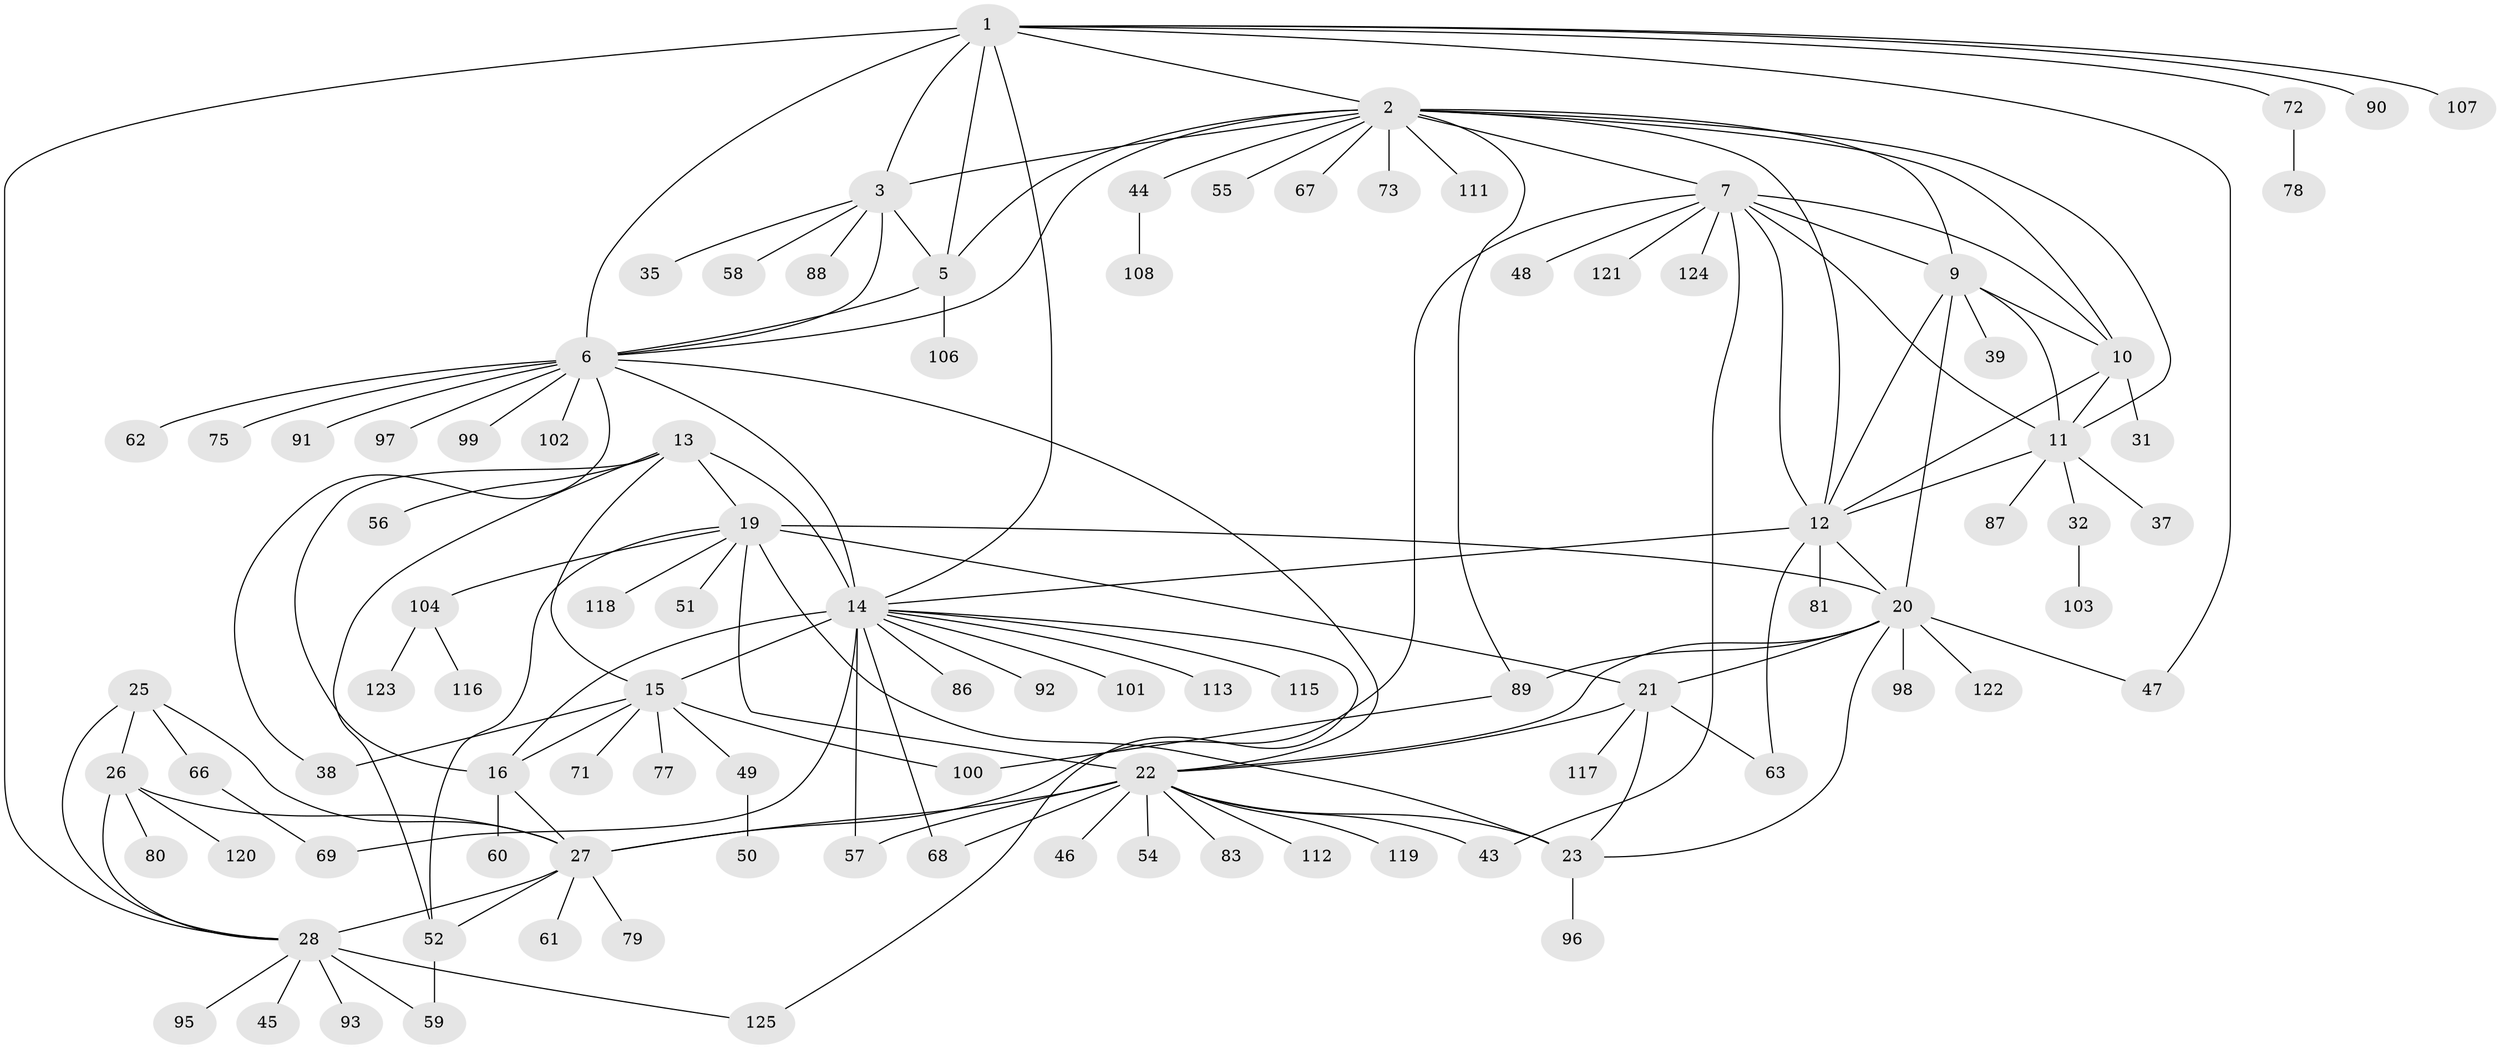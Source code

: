 // original degree distribution, {7: 0.072, 10: 0.032, 9: 0.056, 14: 0.008, 11: 0.024, 8: 0.024, 6: 0.016, 16: 0.008, 1: 0.56, 3: 0.04, 2: 0.152, 4: 0.008}
// Generated by graph-tools (version 1.1) at 2025/42/03/06/25 10:42:11]
// undirected, 98 vertices, 146 edges
graph export_dot {
graph [start="1"]
  node [color=gray90,style=filled];
  1 [super="+4"];
  2 [super="+8"];
  3 [super="+53"];
  5 [super="+110"];
  6 [super="+42"];
  7 [super="+82"];
  9 [super="+114"];
  10 [super="+94"];
  11 [super="+85"];
  12 [super="+74"];
  13 [super="+17"];
  14 [super="+18"];
  15 [super="+33"];
  16 [super="+84"];
  19 [super="+24"];
  20 [super="+41"];
  21 [super="+65"];
  22 [super="+34"];
  23 [super="+76"];
  25 [super="+40"];
  26;
  27 [super="+29"];
  28 [super="+30"];
  31;
  32 [super="+70"];
  35 [super="+36"];
  37;
  38;
  39;
  43;
  44;
  45;
  46;
  47;
  48;
  49;
  50;
  51;
  52 [super="+64"];
  54;
  55;
  56;
  57;
  58;
  59;
  60;
  61;
  62;
  63;
  66;
  67;
  68;
  69;
  71;
  72;
  73;
  75;
  77;
  78;
  79;
  80;
  81;
  83;
  86;
  87;
  88;
  89;
  90;
  91;
  92;
  93;
  95;
  96;
  97;
  98;
  99;
  100 [super="+109"];
  101;
  102;
  103;
  104 [super="+105"];
  106;
  107;
  108;
  111;
  112;
  113;
  115;
  116;
  117;
  118;
  119;
  120;
  121;
  122;
  123;
  124;
  125;
  1 -- 2 [weight=2];
  1 -- 3 [weight=2];
  1 -- 5 [weight=2];
  1 -- 6 [weight=2];
  1 -- 47;
  1 -- 72;
  1 -- 107;
  1 -- 90;
  1 -- 14;
  1 -- 28;
  2 -- 3;
  2 -- 5;
  2 -- 6;
  2 -- 44;
  2 -- 55;
  2 -- 67;
  2 -- 73 [weight=2];
  2 -- 7;
  2 -- 9;
  2 -- 10;
  2 -- 11;
  2 -- 12;
  2 -- 111;
  2 -- 89;
  3 -- 5;
  3 -- 6;
  3 -- 35;
  3 -- 58;
  3 -- 88;
  5 -- 6;
  5 -- 106;
  6 -- 22;
  6 -- 38;
  6 -- 62;
  6 -- 75;
  6 -- 91;
  6 -- 97;
  6 -- 99;
  6 -- 102;
  6 -- 14;
  7 -- 9;
  7 -- 10;
  7 -- 11;
  7 -- 12;
  7 -- 27;
  7 -- 43;
  7 -- 48;
  7 -- 121;
  7 -- 124;
  9 -- 10;
  9 -- 11;
  9 -- 12;
  9 -- 39;
  9 -- 20;
  10 -- 11;
  10 -- 12;
  10 -- 31;
  11 -- 12;
  11 -- 32;
  11 -- 37;
  11 -- 87;
  12 -- 14;
  12 -- 20;
  12 -- 63;
  12 -- 81;
  13 -- 14 [weight=4];
  13 -- 15 [weight=2];
  13 -- 16 [weight=2];
  13 -- 56;
  13 -- 19;
  13 -- 52;
  14 -- 15 [weight=2];
  14 -- 16 [weight=2];
  14 -- 57;
  14 -- 68;
  14 -- 69;
  14 -- 86;
  14 -- 92;
  14 -- 101;
  14 -- 113;
  14 -- 115;
  14 -- 125;
  15 -- 16;
  15 -- 38;
  15 -- 49;
  15 -- 71;
  15 -- 100;
  15 -- 77;
  16 -- 27;
  16 -- 60;
  19 -- 20 [weight=2];
  19 -- 21 [weight=2];
  19 -- 22 [weight=2];
  19 -- 23 [weight=2];
  19 -- 51;
  19 -- 104;
  19 -- 52;
  19 -- 118;
  20 -- 21;
  20 -- 22;
  20 -- 23;
  20 -- 47;
  20 -- 89;
  20 -- 122;
  20 -- 98;
  21 -- 22;
  21 -- 23;
  21 -- 63;
  21 -- 117;
  22 -- 23;
  22 -- 27;
  22 -- 43;
  22 -- 46;
  22 -- 54;
  22 -- 57;
  22 -- 68;
  22 -- 83;
  22 -- 112;
  22 -- 119;
  23 -- 96;
  25 -- 26;
  25 -- 27 [weight=2];
  25 -- 28 [weight=2];
  25 -- 66;
  26 -- 27 [weight=2];
  26 -- 28 [weight=2];
  26 -- 80;
  26 -- 120;
  27 -- 28 [weight=4];
  27 -- 52;
  27 -- 61;
  27 -- 79;
  28 -- 45;
  28 -- 125;
  28 -- 93;
  28 -- 59;
  28 -- 95;
  32 -- 103;
  44 -- 108;
  49 -- 50;
  52 -- 59;
  66 -- 69;
  72 -- 78;
  89 -- 100;
  104 -- 123;
  104 -- 116;
}
